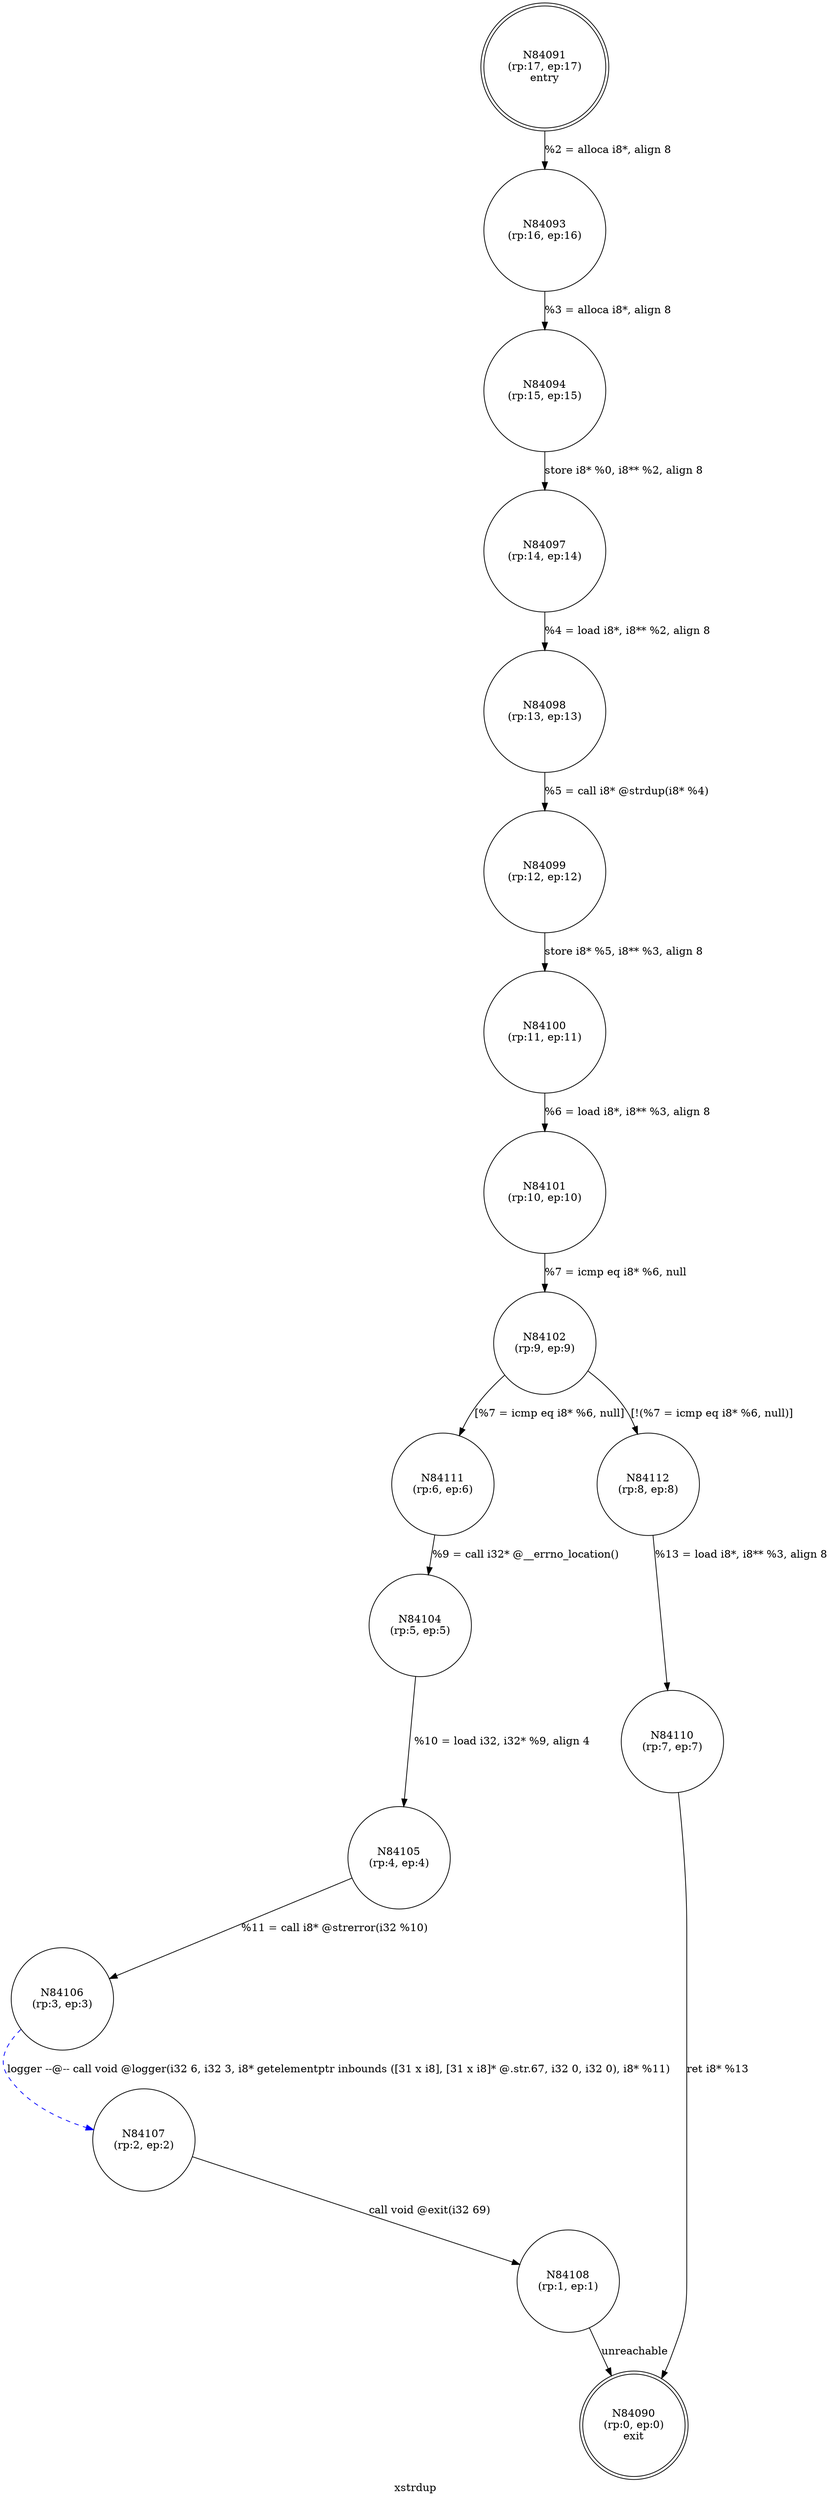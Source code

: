 digraph xstrdup {
label="xstrdup"
84090 [label="N84090\n(rp:0, ep:0)\nexit", shape="doublecircle"]
84091 [label="N84091\n(rp:17, ep:17)\nentry", shape="doublecircle"]
84091 -> 84093 [label="%2 = alloca i8*, align 8"]
84093 [label="N84093\n(rp:16, ep:16)", shape="circle"]
84093 -> 84094 [label="%3 = alloca i8*, align 8"]
84094 [label="N84094\n(rp:15, ep:15)", shape="circle"]
84094 -> 84097 [label="store i8* %0, i8** %2, align 8"]
84097 [label="N84097\n(rp:14, ep:14)", shape="circle"]
84097 -> 84098 [label="%4 = load i8*, i8** %2, align 8"]
84098 [label="N84098\n(rp:13, ep:13)", shape="circle"]
84098 -> 84099 [label="%5 = call i8* @strdup(i8* %4)"]
84099 [label="N84099\n(rp:12, ep:12)", shape="circle"]
84099 -> 84100 [label="store i8* %5, i8** %3, align 8"]
84100 [label="N84100\n(rp:11, ep:11)", shape="circle"]
84100 -> 84101 [label="%6 = load i8*, i8** %3, align 8"]
84101 [label="N84101\n(rp:10, ep:10)", shape="circle"]
84101 -> 84102 [label="%7 = icmp eq i8* %6, null"]
84102 [label="N84102\n(rp:9, ep:9)", shape="circle"]
84102 -> 84111 [label="[%7 = icmp eq i8* %6, null]"]
84102 -> 84112 [label="[!(%7 = icmp eq i8* %6, null)]"]
84104 [label="N84104\n(rp:5, ep:5)", shape="circle"]
84104 -> 84105 [label="%10 = load i32, i32* %9, align 4"]
84105 [label="N84105\n(rp:4, ep:4)", shape="circle"]
84105 -> 84106 [label="%11 = call i8* @strerror(i32 %10)"]
84106 [label="N84106\n(rp:3, ep:3)", shape="circle"]
84106 -> 84107 [label="logger --@-- call void @logger(i32 6, i32 3, i8* getelementptr inbounds ([31 x i8], [31 x i8]* @.str.67, i32 0, i32 0), i8* %11)", style="dashed", color="blue"]
84107 [label="N84107\n(rp:2, ep:2)", shape="circle"]
84107 -> 84108 [label="call void @exit(i32 69)"]
84108 [label="N84108\n(rp:1, ep:1)", shape="circle"]
84108 -> 84090 [label="unreachable"]
84110 [label="N84110\n(rp:7, ep:7)", shape="circle"]
84110 -> 84090 [label="ret i8* %13"]
84111 [label="N84111\n(rp:6, ep:6)", shape="circle"]
84111 -> 84104 [label="%9 = call i32* @__errno_location()"]
84112 [label="N84112\n(rp:8, ep:8)", shape="circle"]
84112 -> 84110 [label="%13 = load i8*, i8** %3, align 8"]
}
